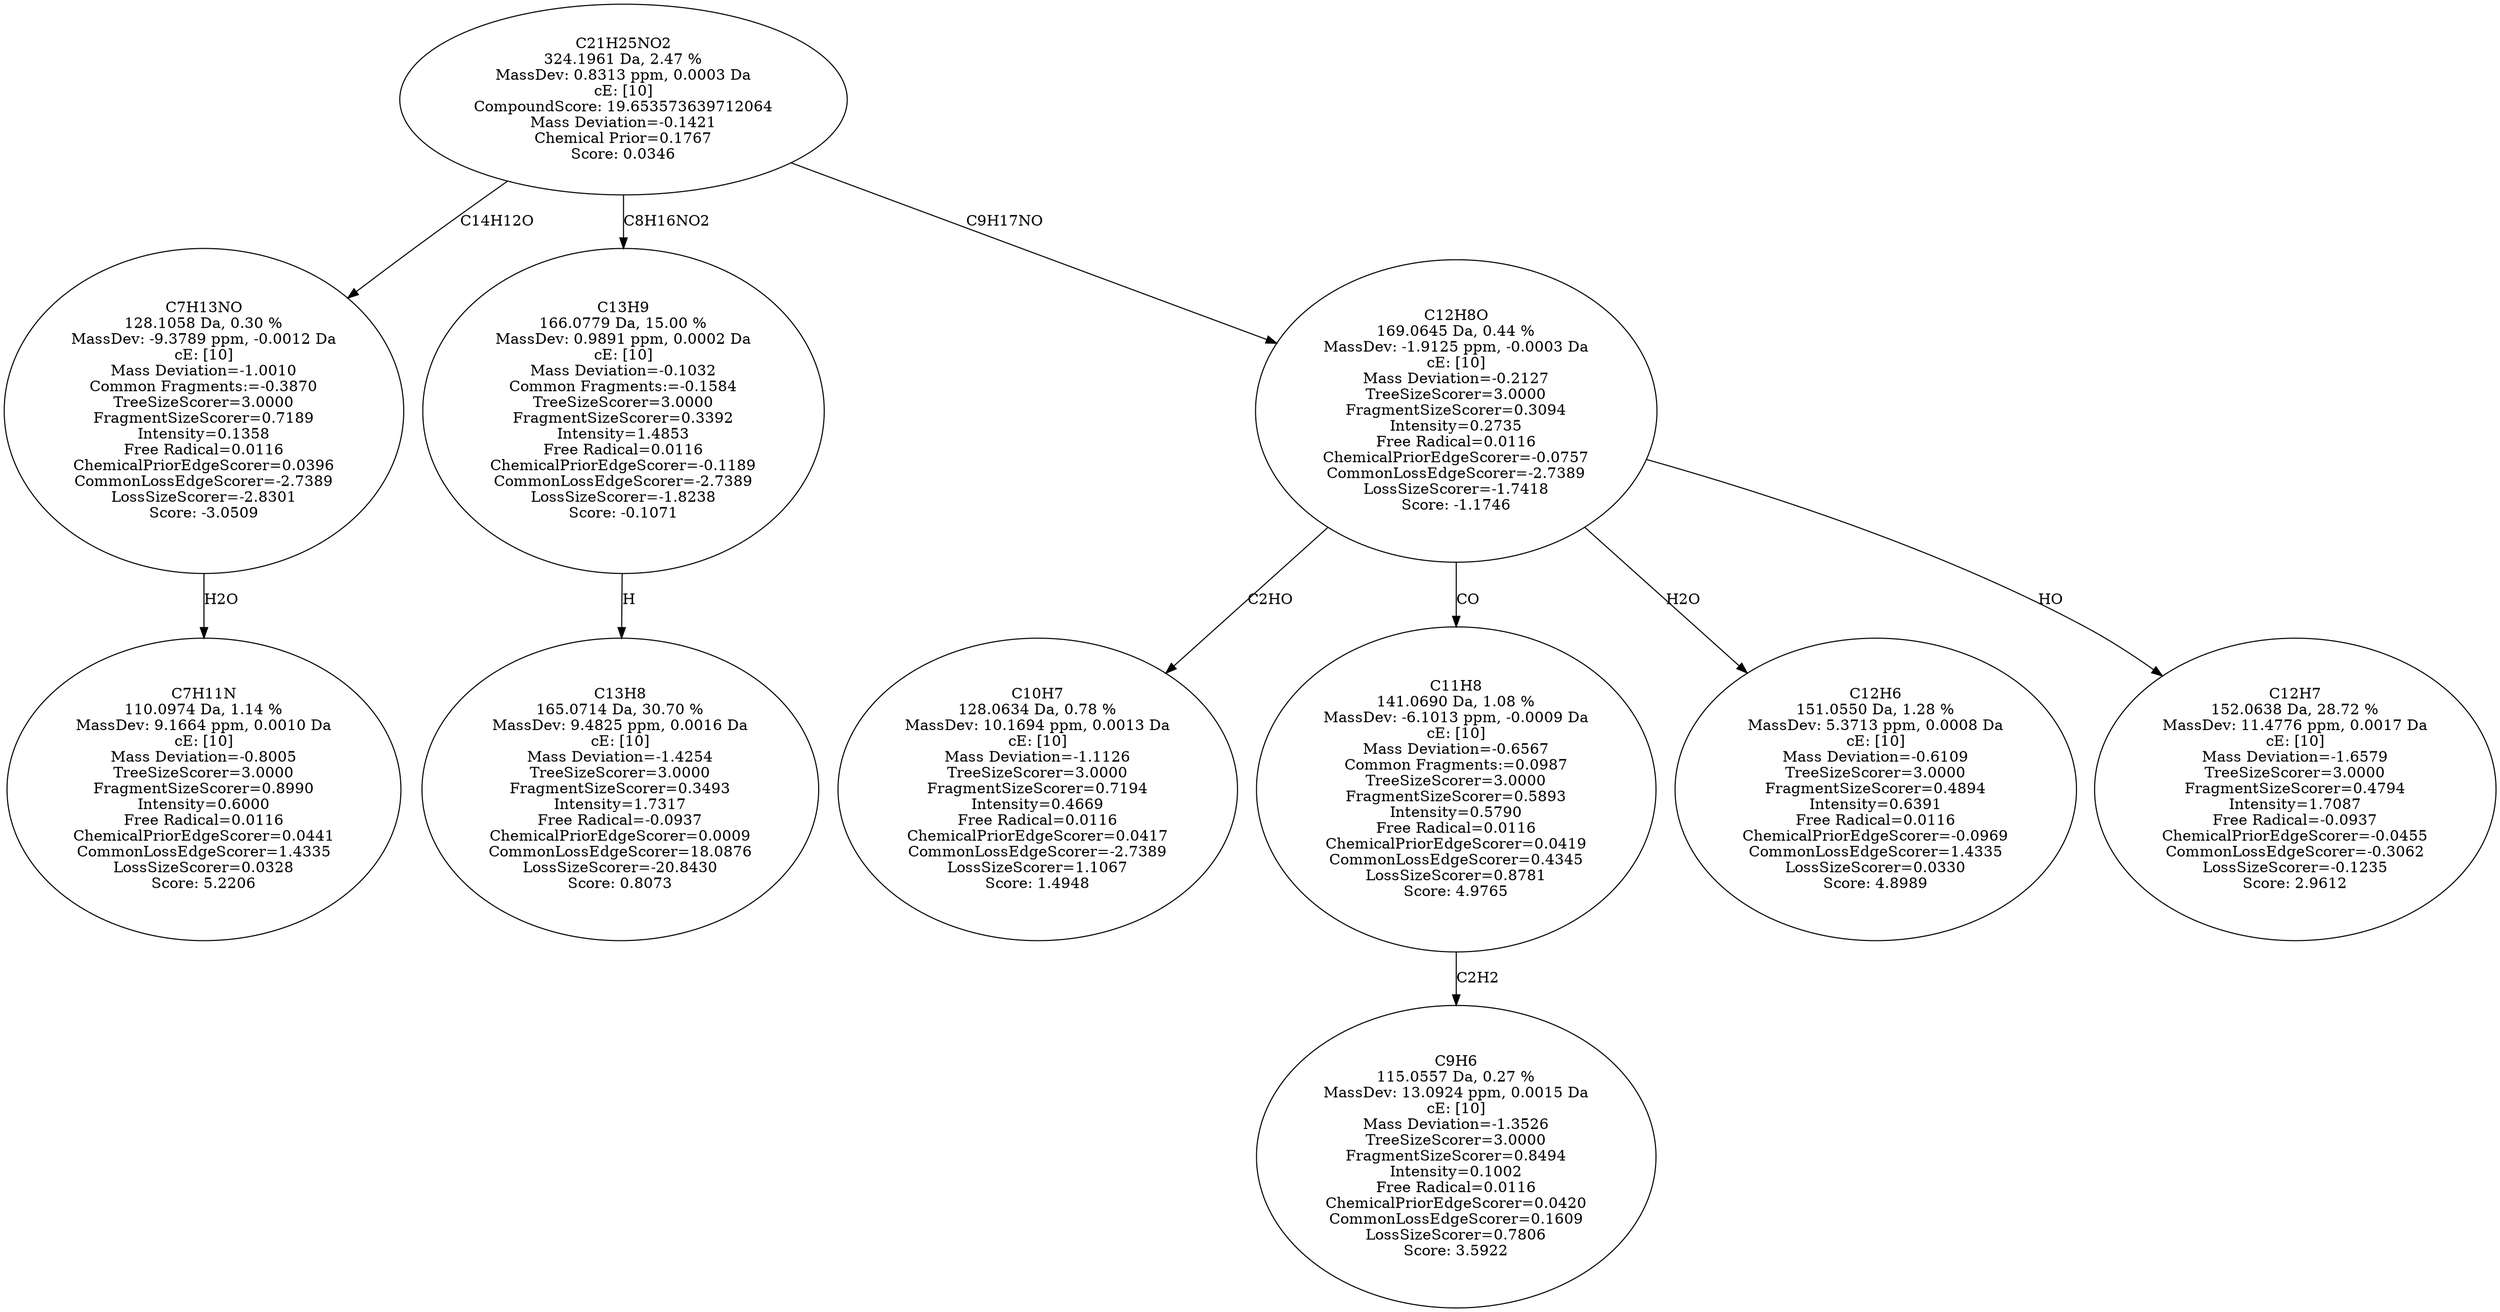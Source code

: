 strict digraph {
v1 [label="C7H11N\n110.0974 Da, 1.14 %\nMassDev: 9.1664 ppm, 0.0010 Da\ncE: [10]\nMass Deviation=-0.8005\nTreeSizeScorer=3.0000\nFragmentSizeScorer=0.8990\nIntensity=0.6000\nFree Radical=0.0116\nChemicalPriorEdgeScorer=0.0441\nCommonLossEdgeScorer=1.4335\nLossSizeScorer=0.0328\nScore: 5.2206"];
v2 [label="C7H13NO\n128.1058 Da, 0.30 %\nMassDev: -9.3789 ppm, -0.0012 Da\ncE: [10]\nMass Deviation=-1.0010\nCommon Fragments:=-0.3870\nTreeSizeScorer=3.0000\nFragmentSizeScorer=0.7189\nIntensity=0.1358\nFree Radical=0.0116\nChemicalPriorEdgeScorer=0.0396\nCommonLossEdgeScorer=-2.7389\nLossSizeScorer=-2.8301\nScore: -3.0509"];
v3 [label="C13H8\n165.0714 Da, 30.70 %\nMassDev: 9.4825 ppm, 0.0016 Da\ncE: [10]\nMass Deviation=-1.4254\nTreeSizeScorer=3.0000\nFragmentSizeScorer=0.3493\nIntensity=1.7317\nFree Radical=-0.0937\nChemicalPriorEdgeScorer=0.0009\nCommonLossEdgeScorer=18.0876\nLossSizeScorer=-20.8430\nScore: 0.8073"];
v4 [label="C13H9\n166.0779 Da, 15.00 %\nMassDev: 0.9891 ppm, 0.0002 Da\ncE: [10]\nMass Deviation=-0.1032\nCommon Fragments:=-0.1584\nTreeSizeScorer=3.0000\nFragmentSizeScorer=0.3392\nIntensity=1.4853\nFree Radical=0.0116\nChemicalPriorEdgeScorer=-0.1189\nCommonLossEdgeScorer=-2.7389\nLossSizeScorer=-1.8238\nScore: -0.1071"];
v5 [label="C10H7\n128.0634 Da, 0.78 %\nMassDev: 10.1694 ppm, 0.0013 Da\ncE: [10]\nMass Deviation=-1.1126\nTreeSizeScorer=3.0000\nFragmentSizeScorer=0.7194\nIntensity=0.4669\nFree Radical=0.0116\nChemicalPriorEdgeScorer=0.0417\nCommonLossEdgeScorer=-2.7389\nLossSizeScorer=1.1067\nScore: 1.4948"];
v6 [label="C9H6\n115.0557 Da, 0.27 %\nMassDev: 13.0924 ppm, 0.0015 Da\ncE: [10]\nMass Deviation=-1.3526\nTreeSizeScorer=3.0000\nFragmentSizeScorer=0.8494\nIntensity=0.1002\nFree Radical=0.0116\nChemicalPriorEdgeScorer=0.0420\nCommonLossEdgeScorer=0.1609\nLossSizeScorer=0.7806\nScore: 3.5922"];
v7 [label="C11H8\n141.0690 Da, 1.08 %\nMassDev: -6.1013 ppm, -0.0009 Da\ncE: [10]\nMass Deviation=-0.6567\nCommon Fragments:=0.0987\nTreeSizeScorer=3.0000\nFragmentSizeScorer=0.5893\nIntensity=0.5790\nFree Radical=0.0116\nChemicalPriorEdgeScorer=0.0419\nCommonLossEdgeScorer=0.4345\nLossSizeScorer=0.8781\nScore: 4.9765"];
v8 [label="C12H6\n151.0550 Da, 1.28 %\nMassDev: 5.3713 ppm, 0.0008 Da\ncE: [10]\nMass Deviation=-0.6109\nTreeSizeScorer=3.0000\nFragmentSizeScorer=0.4894\nIntensity=0.6391\nFree Radical=0.0116\nChemicalPriorEdgeScorer=-0.0969\nCommonLossEdgeScorer=1.4335\nLossSizeScorer=0.0330\nScore: 4.8989"];
v9 [label="C12H7\n152.0638 Da, 28.72 %\nMassDev: 11.4776 ppm, 0.0017 Da\ncE: [10]\nMass Deviation=-1.6579\nTreeSizeScorer=3.0000\nFragmentSizeScorer=0.4794\nIntensity=1.7087\nFree Radical=-0.0937\nChemicalPriorEdgeScorer=-0.0455\nCommonLossEdgeScorer=-0.3062\nLossSizeScorer=-0.1235\nScore: 2.9612"];
v10 [label="C12H8O\n169.0645 Da, 0.44 %\nMassDev: -1.9125 ppm, -0.0003 Da\ncE: [10]\nMass Deviation=-0.2127\nTreeSizeScorer=3.0000\nFragmentSizeScorer=0.3094\nIntensity=0.2735\nFree Radical=0.0116\nChemicalPriorEdgeScorer=-0.0757\nCommonLossEdgeScorer=-2.7389\nLossSizeScorer=-1.7418\nScore: -1.1746"];
v11 [label="C21H25NO2\n324.1961 Da, 2.47 %\nMassDev: 0.8313 ppm, 0.0003 Da\ncE: [10]\nCompoundScore: 19.653573639712064\nMass Deviation=-0.1421\nChemical Prior=0.1767\nScore: 0.0346"];
v2 -> v1 [label="H2O"];
v11 -> v2 [label="C14H12O"];
v4 -> v3 [label="H"];
v11 -> v4 [label="C8H16NO2"];
v10 -> v5 [label="C2HO"];
v7 -> v6 [label="C2H2"];
v10 -> v7 [label="CO"];
v10 -> v8 [label="H2O"];
v10 -> v9 [label="HO"];
v11 -> v10 [label="C9H17NO"];
}